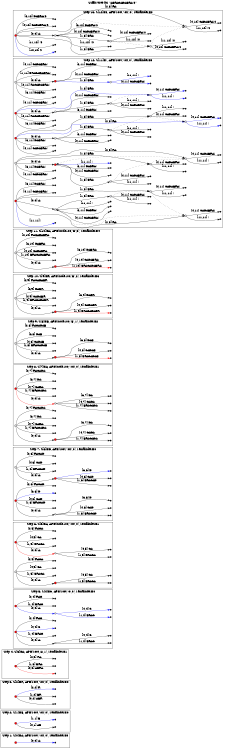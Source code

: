 digraph suffixTree {
  labelloc="t";
  label="Suffix Tree for \"ABRACADABRA!$\"";
  rankdir=LR;
  size="8,5"
  node [margin=0 fontcolor=blue fontsize=1 width=0.1 shape=circle style=filled];

  subgraph cluster_1 {
    label="Step 1: S[0]=A, AP=(root,'\\0x',0), remainder=0"

    root1_0 -> node260131_0 [label = "[0,0] A" color=blue];

    node260131_0 [ shape=point ]
    root1_0 [ width=0.15  fillcolor=red ]
  }

  subgraph cluster_2 {
    label="Step 2: S[1]=B, AP=(root,'\\0x',0), remainder=0"

    root2_1 -> node260132_1 [label = "[0,1] AB"];
    root2_1 -> node251132_1 [label = "[1,1] B" color=blue];

    node260132_1 [ shape=point ]
    root2_1 [ width=0.15  fillcolor=red ]
    node251132_1 [ shape=point ]
  }

  subgraph cluster_3 {
    label="Step 3: S[2]=R, AP=(root,'\\0x',0), remainder=0"

    root3_2 -> node260133_2 [label = "[0,2] ABR"];
    root3_2 -> node251133_2 [label = "[1,2] BR"];
    root3_2 -> node242133_2 [label = "[2,2] R" color=blue];

    node260133_2 [ shape=point ]
    root3_2 [ width=0.15  fillcolor=red ]
    node251133_2 [ shape=point ]
    node242133_2 [ shape=point ]
  }

  subgraph cluster_4 {
    label="Step 4: S[3]=A, AP=(root,'A',1), remainder=1"

    root4_3 -> node260134_3 [label = "[0,3] ABRA" color=red];
    root4_3 -> node251134_3 [label = "[1,3] BRA"];
    root4_3 -> node242134_3 [label = "[2,3] RA"];

    node260134_3 [ shape=point ]
    root4_3 [ width=0.15  fillcolor=red ]
    node251134_3 [ shape=point ]
    node242134_3 [ shape=point ]
  }

  subgraph cluster_5 {
    label="Step 5: S[4]=C, AP=(root,'A',1), remainder=1"

    root5_4 -> node1005_4 [label = "[0,0] A" color=blue];
    root5_4 -> node251135_4 [label = "[1,4] BRAC"];
    root5_4 -> node242135_4 [label = "[2,4] RAC"];
    node1005_4 -> node131135_4 [label = "[1,4] BRAC" color=blue];
    node1005_4 -> node104135_4 [label = "[4,4] C" color=blue];

    node104135_4 [ shape=point ]
    root5_4 [ width=0.15  fillcolor=red ]
    node251135_4 [ shape=point ]
    node131135_4 [ shape=point ]
    node242135_4 [ shape=point ]
  }

  subgraph cluster_5 {
    label="Step 5: S[4]=C, AP=(root,'C',0), remainder=0"

    root5_5 -> node1005_5 [label = "[0,0] A"];
    root5_5 -> node251135_5 [label = "[1,4] BRAC"];
    root5_5 -> node224135_5 [label = "[4,4] C" color=blue];
    root5_5 -> node242135_5 [label = "[2,4] RAC"];
    node1005_5 -> node131135_5 [label = "[1,4] BRAC"];
    node1005_5 -> node104135_5 [label = "[4,4] C"];

    node104135_5 [ shape=point ]
    root5_5 [ width=0.15  fillcolor=red ]
    node251135_5 [ shape=point ]
    node131135_5 [ shape=point ]
    node224135_5 [ shape=point ]
    node242135_5 [ shape=point ]
  }

  subgraph cluster_6 {
    label="Step 6: S[5]=A, AP=(root,'A',1), remainder=1"

    root6_6 -> node1006_6 [label = "[0,0] A" color=red];
    root6_6 -> node251136_6 [label = "[1,5] BRACA"];
    root6_6 -> node224136_6 [label = "[4,5] CA"];
    root6_6 -> node242136_6 [label = "[2,5] RACA"];
    node1006_6 -> node131136_6 [label = "[1,5] BRACA"];
    node1006_6 -> node104136_6 [label = "[4,5] CA"];

    node104136_6 [ shape=point ]
    root6_6 [ width=0.15  fillcolor=red ]
    node251136_6 [ shape=point ]
    node131136_6 [ shape=point ]
    node224136_6 [ shape=point ]
    node242136_6 [ shape=point ]
  }

  subgraph cluster_6 {
    label="Step 6: S[5]=A, AP=(node100,'\\0x',0), remainder=1"

    root6_7 -> node1006_7 [label = "[0,0] A"];
    root6_7 -> node251136_7 [label = "[1,5] BRACA"];
    root6_7 -> node224136_7 [label = "[4,5] CA"];
    root6_7 -> node242136_7 [label = "[2,5] RACA"];
    node1006_7 -> node131136_7 [label = "[1,5] BRACA"];
    node1006_7 -> node104136_7 [label = "[4,5] CA"];

    node104136_7 [ shape=point ]
    node1006_7 [width=0.15 fillcolor=red]
    root6_7 [ width=0.15 ]
    node251136_7 [ shape=point ]
    node131136_7 [ shape=point ]
    node224136_7 [ shape=point ]
    node242136_7 [ shape=point ]
  }

  subgraph cluster_7 {
    label="Step 7: S[6]=D, AP=(node100,'\\0x',0), remainder=1"

    root7_8 -> node1007_8 [label = "[0,0] A"];
    root7_8 -> node251137_8 [label = "[1,6] BRACAD"];
    root7_8 -> node224137_8 [label = "[4,6] CAD"];
    root7_8 -> node242137_8 [label = "[2,6] RACAD"];
    node1007_8 -> node131137_8 [label = "[1,6] BRACAD"];
    node1007_8 -> node104137_8 [label = "[4,6] CAD"];
    node1007_8 -> node86137_8 [label = "[6,6] D" color=blue];

    node86137_8 [ shape=point ]
    node104137_8 [ shape=point ]
    node1007_8 [width=0.15 fillcolor=red]
    root7_8 [ width=0.15 ]
    node251137_8 [ shape=point ]
    node131137_8 [ shape=point ]
    node224137_8 [ shape=point ]
    node242137_8 [ shape=point ]
  }

  subgraph cluster_7 {
    label="Step 7: S[6]=D, AP=(root,'\\0x',0), remainder=0"

    root7_9 -> node1007_9 [label = "[0,0] A"];
    root7_9 -> node251137_9 [label = "[1,6] BRACAD"];
    root7_9 -> node224137_9 [label = "[4,6] CAD"];
    root7_9 -> node206137_9 [label = "[6,6] D" color=blue];
    root7_9 -> node242137_9 [label = "[2,6] RACAD"];
    node1007_9 -> node131137_9 [label = "[1,6] BRACAD"];
    node1007_9 -> node104137_9 [label = "[4,6] CAD"];
    node1007_9 -> node86137_9 [label = "[6,6] D"];

    node86137_9 [ shape=point ]
    node104137_9 [ shape=point ]
    root7_9 [ width=0.15  fillcolor=red ]
    node251137_9 [ shape=point ]
    node206137_9 [ shape=point ]
    node131137_9 [ shape=point ]
    node224137_9 [ shape=point ]
    node242137_9 [ shape=point ]
  }

  subgraph cluster_8 {
    label="Step 8: S[7]=A, AP=(root,'A',1), remainder=1"

    root8_10 -> node1008_10 [label = "[0,0] A" color=red];
    root8_10 -> node251138_10 [label = "[1,7] BRACADA"];
    root8_10 -> node224138_10 [label = "[4,7] CADA"];
    root8_10 -> node206138_10 [label = "[6,7] DA"];
    root8_10 -> node242138_10 [label = "[2,7] RACADA"];
    node1008_10 -> node131138_10 [label = "[1,7] BRACADA"];
    node1008_10 -> node104138_10 [label = "[4,7] CADA"];
    node1008_10 -> node86138_10 [label = "[6,7] DA"];

    node86138_10 [ shape=point ]
    node104138_10 [ shape=point ]
    root8_10 [ width=0.15  fillcolor=red ]
    node251138_10 [ shape=point ]
    node206138_10 [ shape=point ]
    node131138_10 [ shape=point ]
    node224138_10 [ shape=point ]
    node242138_10 [ shape=point ]
  }

  subgraph cluster_8 {
    label="Step 8: S[7]=A, AP=(node100,'\\0x',0), remainder=1"

    root8_11 -> node1008_11 [label = "[0,0] A"];
    root8_11 -> node251138_11 [label = "[1,7] BRACADA"];
    root8_11 -> node224138_11 [label = "[4,7] CADA"];
    root8_11 -> node206138_11 [label = "[6,7] DA"];
    root8_11 -> node242138_11 [label = "[2,7] RACADA"];
    node1008_11 -> node131138_11 [label = "[1,7] BRACADA"];
    node1008_11 -> node104138_11 [label = "[4,7] CADA"];
    node1008_11 -> node86138_11 [label = "[6,7] DA"];

    node86138_11 [ shape=point ]
    node104138_11 [ shape=point ]
    node1008_11 [width=0.15 fillcolor=red]
    root8_11 [ width=0.15 ]
    node251138_11 [ shape=point ]
    node206138_11 [ shape=point ]
    node131138_11 [ shape=point ]
    node224138_11 [ shape=point ]
    node242138_11 [ shape=point ]
  }

  subgraph cluster_9 {
    label="Step 9: S[8]=B, AP=(node100,'B',1), remainder=2"

    root9_12 -> node1009_12 [label = "[0,0] A"];
    root9_12 -> node251139_12 [label = "[1,8] BRACADAB"];
    root9_12 -> node224139_12 [label = "[4,8] CADAB"];
    root9_12 -> node206139_12 [label = "[6,8] DAB"];
    root9_12 -> node242139_12 [label = "[2,8] RACADAB"];
    node1009_12 -> node131139_12 [label = "[1,8] BRACADAB" color=red];
    node1009_12 -> node104139_12 [label = "[4,8] CADAB"];
    node1009_12 -> node86139_12 [label = "[6,8] DAB"];

    node86139_12 [ shape=point ]
    node104139_12 [ shape=point ]
    node1009_12 [width=0.15 fillcolor=red]
    root9_12 [ width=0.15 ]
    node251139_12 [ shape=point ]
    node206139_12 [ shape=point ]
    node131139_12 [ shape=point ]
    node224139_12 [ shape=point ]
    node242139_12 [ shape=point ]
  }

  subgraph cluster_10 {
    label="Step 10: S[9]=R, AP=(node100,'B',2), remainder=3"

    root10_13 -> node10010_13 [label = "[0,0] A"];
    root10_13 -> node2511310_13 [label = "[1,9] BRACADABR"];
    root10_13 -> node2241310_13 [label = "[4,9] CADABR"];
    root10_13 -> node2061310_13 [label = "[6,9] DABR"];
    root10_13 -> node2421310_13 [label = "[2,9] RACADABR"];
    node10010_13 -> node1311310_13 [label = "[1,9] BRACADABR" color=red];
    node10010_13 -> node1041310_13 [label = "[4,9] CADABR"];
    node10010_13 -> node861310_13 [label = "[6,9] DABR"];

    node861310_13 [ shape=point ]
    node1041310_13 [ shape=point ]
    node10010_13 [width=0.15 fillcolor=red]
    root10_13 [ width=0.15 ]
    node2511310_13 [ shape=point ]
    node2061310_13 [ shape=point ]
    node1311310_13 [ shape=point ]
    node2241310_13 [ shape=point ]
    node2421310_13 [ shape=point ]
  }

  subgraph cluster_11 {
    label="Step 11: S[10]=A, AP=(node100,'B',3), remainder=4"

    root11_14 -> node10011_14 [label = "[0,0] A"];
    root11_14 -> node2511311_14 [label = "[1,10] BRACADABRA"];
    root11_14 -> node2241311_14 [label = "[4,10] CADABRA"];
    root11_14 -> node2061311_14 [label = "[6,10] DABRA"];
    root11_14 -> node2421311_14 [label = "[2,10] RACADABRA"];
    node10011_14 -> node1311311_14 [label = "[1,10] BRACADABRA" color=red];
    node10011_14 -> node1041311_14 [label = "[4,10] CADABRA"];
    node10011_14 -> node861311_14 [label = "[6,10] DABRA"];

    node861311_14 [ shape=point ]
    node1041311_14 [ shape=point ]
    node10011_14 [width=0.15 fillcolor=red]
    root11_14 [ width=0.15 ]
    node2511311_14 [ shape=point ]
    node2061311_14 [ shape=point ]
    node1311311_14 [ shape=point ]
    node2241311_14 [ shape=point ]
    node2421311_14 [ shape=point ]
  }

  subgraph cluster_12 {
    label="Step 12: S[11]=!, AP=(node100,'B',3), remainder=4"

    root12_15 -> node10012_15 [label = "[0,0] A"];
    root12_15 -> node2511312_15 [label = "[1,11] BRACADABRA!"];
    root12_15 -> node2241312_15 [label = "[4,11] CADABRA!"];
    root12_15 -> node2061312_15 [label = "[6,11] DABRA!"];
    root12_15 -> node2421312_15 [label = "[2,11] RACADABRA!"];
    node10012_15 -> node41312_15 [label = "[1,3] BRA" color=blue];
    node10012_15 -> node1041312_15 [label = "[4,11] CADABRA!"];
    node10012_15 -> node861312_15 [label = "[6,11] DABRA!"];
    node41312_15 -> node6111312_15 [label = "[11,11] !" color=blue];
    node41312_15 -> node1341312_15 [label = "[4,11] CADABRA!" color=blue];

    node861312_15 [ shape=point ]
    node1341312_15 [ shape=point ]
    node1041312_15 [ shape=point ]
    node10012_15 [width=0.15 fillcolor=red]
    root12_15 [ width=0.15 ]
    node2511312_15 [ shape=point ]
    node6111312_15 [ shape=point ]
    node2061312_15 [ shape=point ]
    node2241312_15 [ shape=point ]
    node2421312_15 [ shape=point ]
  }

  subgraph cluster_12 {
    label="Step 12: S[11]=!, AP=(root,'B',3), remainder=3"

    root12_16 -> node10012_16 [label = "[0,0] A"];
    root12_16 -> node31312_16 [label = "[1,3] BRA" color=blue];
    root12_16 -> node2241312_16 [label = "[4,11] CADABRA!"];
    root12_16 -> node2061312_16 [label = "[6,11] DABRA!"];
    root12_16 -> node2421312_16 [label = "[2,11] RACADABRA!"];
    node10012_16 -> node41312_16 [label = "[1,3] BRA"];
    node41312_16 -> node31312_16 [ style=dotted ];
    node10012_16 -> node1041312_16 [label = "[4,11] CADABRA!"];
    node10012_16 -> node861312_16 [label = "[6,11] DABRA!"];
    node31312_16 -> node5111312_16 [label = "[11,11] !" color=blue];
    node31312_16 -> node1241312_16 [label = "[4,11] CADABRA!" color=blue];
    node41312_16 -> node6111312_16 [label = "[11,11] !"];
    node41312_16 -> node1341312_16 [label = "[4,11] CADABRA!"];

    node861312_16 [ shape=point ]
    node1241312_16 [ shape=point ]
    node2241312_16 [ shape=point ]
    node1341312_16 [ shape=point ]
    node1041312_16 [ shape=point ]
    root12_16 [ width=0.15  fillcolor=red ]
    node6111312_16 [ shape=point ]
    node2061312_16 [ shape=point ]
    node5111312_16 [ shape=point ]
    node2421312_16 [ shape=point ]
  }

  subgraph cluster_12 {
    label="Step 12: S[11]=!, AP=(root,'R',2), remainder=2"

    root12_17 -> node10012_17 [label = "[0,0] A"];
    root12_17 -> node31312_17 [label = "[1,3] BRA"];
    node31312_17 -> node22312_17 [ style=dotted ];
    root12_17 -> node2241312_17 [label = "[4,11] CADABRA!"];
    root12_17 -> node2061312_17 [label = "[6,11] DABRA!"];
    root12_17 -> node22312_17 [label = "[2,3] RA" color=blue];
    node10012_17 -> node41312_17 [label = "[1,3] BRA"];
    node41312_17 -> node31312_17 [ style=dotted ];
    node10012_17 -> node1041312_17 [label = "[4,11] CADABRA!"];
    node10012_17 -> node861312_17 [label = "[6,11] DABRA!"];
    node31312_17 -> node5111312_17 [label = "[11,11] !"];
    node31312_17 -> node1241312_17 [label = "[4,11] CADABRA!"];
    node22312_17 -> node4111312_17 [label = "[11,11] !" color=blue];
    node22312_17 -> node1141312_17 [label = "[4,11] CADABRA!" color=blue];
    node41312_17 -> node6111312_17 [label = "[11,11] !"];
    node41312_17 -> node1341312_17 [label = "[4,11] CADABRA!"];

    node861312_17 [ shape=point ]
    node1141312_17 [ shape=point ]
    node1241312_17 [ shape=point ]
    node2241312_17 [ shape=point ]
    node4111312_17 [ shape=point ]
    node1341312_17 [ shape=point ]
    node1041312_17 [ shape=point ]
    root12_17 [ width=0.15  fillcolor=red ]
    node6111312_17 [ shape=point ]
    node2061312_17 [ shape=point ]
    node5111312_17 [ shape=point ]
  }

  subgraph cluster_12 {
    label="Step 12: S[11]=!, AP=(node100,'\\0x',0), remainder=1"

    root12_18 -> node10012_18 [label = "[0,0] A"];
    root12_18 -> node31312_18 [label = "[1,3] BRA"];
    node31312_18 -> node22312_18 [ style=dotted ];
    root12_18 -> node2241312_18 [label = "[4,11] CADABRA!"];
    root12_18 -> node2061312_18 [label = "[6,11] DABRA!"];
    root12_18 -> node22312_18 [label = "[2,3] RA"];
    node22312_18 -> node10012_18 [ style=dotted ];
    node10012_18 -> node3111312_18 [label = "[11,11] !" color=blue];
    node10012_18 -> node41312_18 [label = "[1,3] BRA"];
    node41312_18 -> node31312_18 [ style=dotted ];
    node10012_18 -> node1041312_18 [label = "[4,11] CADABRA!"];
    node10012_18 -> node861312_18 [label = "[6,11] DABRA!"];
    node31312_18 -> node5111312_18 [label = "[11,11] !"];
    node31312_18 -> node1241312_18 [label = "[4,11] CADABRA!"];
    node22312_18 -> node4111312_18 [label = "[11,11] !"];
    node22312_18 -> node1141312_18 [label = "[4,11] CADABRA!"];
    node41312_18 -> node6111312_18 [label = "[11,11] !"];
    node41312_18 -> node1341312_18 [label = "[4,11] CADABRA!"];

    node861312_18 [ shape=point ]
    node1141312_18 [ shape=point ]
    node1241312_18 [ shape=point ]
    node3111312_18 [ shape=point ]
    node2241312_18 [ shape=point ]
    node4111312_18 [ shape=point ]
    node1341312_18 [ shape=point ]
    node1041312_18 [ shape=point ]
    node10012_18 [width=0.15 fillcolor=red]
    root12_18 [ width=0.15 ]
    node6111312_18 [ shape=point ]
    node2061312_18 [ shape=point ]
    node5111312_18 [ shape=point ]
  }

  subgraph cluster_12 {
    label="Step 12: S[11]=!, AP=(root,'\\0x',0), remainder=0"

    root12_19 -> node15111312_19 [label = "[11,11] !" color=blue];
    root12_19 -> node10012_19 [label = "[0,0] A"];
    root12_19 -> node31312_19 [label = "[1,3] BRA"];
    node31312_19 -> node22312_19 [ style=dotted ];
    root12_19 -> node2241312_19 [label = "[4,11] CADABRA!"];
    root12_19 -> node2061312_19 [label = "[6,11] DABRA!"];
    root12_19 -> node22312_19 [label = "[2,3] RA"];
    node22312_19 -> node10012_19 [ style=dotted ];
    node10012_19 -> node3111312_19 [label = "[11,11] !"];
    node10012_19 -> node41312_19 [label = "[1,3] BRA"];
    node41312_19 -> node31312_19 [ style=dotted ];
    node10012_19 -> node1041312_19 [label = "[4,11] CADABRA!"];
    node10012_19 -> node861312_19 [label = "[6,11] DABRA!"];
    node31312_19 -> node5111312_19 [label = "[11,11] !"];
    node31312_19 -> node1241312_19 [label = "[4,11] CADABRA!"];
    node22312_19 -> node4111312_19 [label = "[11,11] !"];
    node22312_19 -> node1141312_19 [label = "[4,11] CADABRA!"];
    node41312_19 -> node6111312_19 [label = "[11,11] !"];
    node41312_19 -> node1341312_19 [label = "[4,11] CADABRA!"];

    node861312_19 [ shape=point ]
    node1141312_19 [ shape=point ]
    node1241312_19 [ shape=point ]
    node3111312_19 [ shape=point ]
    node2241312_19 [ shape=point ]
    node15111312_19 [ shape=point ]
    node4111312_19 [ shape=point ]
    node1341312_19 [ shape=point ]
    node1041312_19 [ shape=point ]
    root12_19 [ width=0.15  fillcolor=red ]
    node6111312_19 [ shape=point ]
    node2061312_19 [ shape=point ]
    node5111312_19 [ shape=point ]
  }

  subgraph cluster_13 {
    label="Step 13: S[12]=$, AP=(root,'\\0x',0), remainder=0"

    root13_20 -> node14121313_20 [label = "[12,12] $" color=blue];
    root13_20 -> node15111313_20 [label = "[11,12] !$"];
    root13_20 -> node10013_20 [label = "[0,0] A"];
    root13_20 -> node31313_20 [label = "[1,3] BRA"];
    node31313_20 -> node22313_20 [ style=dotted ];
    root13_20 -> node2241313_20 [label = "[4,12] CADABRA!$"];
    root13_20 -> node2061313_20 [label = "[6,12] DABRA!$"];
    root13_20 -> node22313_20 [label = "[2,3] RA"];
    node22313_20 -> node10013_20 [ style=dotted ];
    node10013_20 -> node3111313_20 [label = "[11,12] !$"];
    node10013_20 -> node41313_20 [label = "[1,3] BRA"];
    node41313_20 -> node31313_20 [ style=dotted ];
    node10013_20 -> node1041313_20 [label = "[4,12] CADABRA!$"];
    node10013_20 -> node861313_20 [label = "[6,12] DABRA!$"];
    node31313_20 -> node5111313_20 [label = "[11,12] !$"];
    node31313_20 -> node1241313_20 [label = "[4,12] CADABRA!$"];
    node22313_20 -> node4111313_20 [label = "[11,12] !$"];
    node22313_20 -> node1141313_20 [label = "[4,12] CADABRA!$"];
    node41313_20 -> node6111313_20 [label = "[11,12] !$"];
    node41313_20 -> node1341313_20 [label = "[4,12] CADABRA!$"];

    node14121313_20 [ shape=point ]
    node861313_20 [ shape=point ]
    node1141313_20 [ shape=point ]
    node1241313_20 [ shape=point ]
    node3111313_20 [ shape=point ]
    node2241313_20 [ shape=point ]
    node15111313_20 [ shape=point ]
    node4111313_20 [ shape=point ]
    node1341313_20 [ shape=point ]
    node1041313_20 [ shape=point ]
    root13_20 [ width=0.15  fillcolor=red ]
    node6111313_20 [ shape=point ]
    node2061313_20 [ shape=point ]
    node5111313_20 [ shape=point ]
  }

}